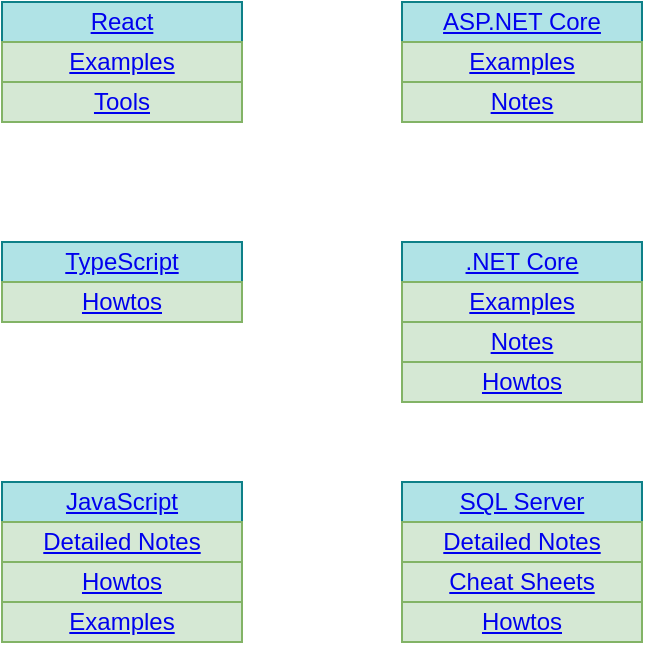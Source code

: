 <mxfile version="16.4.0" type="device"><diagram id="edKU8E-Lc6zlfknEsY0X" name="Page-1"><mxGraphModel dx="1129" dy="1002" grid="1" gridSize="10" guides="1" tooltips="1" connect="1" arrows="1" fold="1" page="1" pageScale="1" pageWidth="827" pageHeight="1169" math="0" shadow="0"><root><mxCell id="0"/><mxCell id="1" parent="0"/><mxCell id="c-tXFw5vsVp0cOw3Lq_j-2" value="&lt;a href=&quot;https://bitbucket.org/kennyrnwilson/sqlserverbasics/src/master/README.md&quot;&gt;SQL Server&lt;/a&gt;" style="rounded=0;whiteSpace=wrap;html=1;fillColor=#b0e3e6;strokeColor=#0e8088;" parent="1" vertex="1"><mxGeometry x="480" y="360" width="120" height="20" as="geometry"/></mxCell><mxCell id="_RklvETO6Uiwjx4AHlOw-1" value="&lt;a href=&quot;https://bitbucket.org/kennyrnwilson/sqlserverbasics/src/master/docs/notes/notes.md&quot;&gt;Detailed Notes&lt;/a&gt;" style="rounded=0;whiteSpace=wrap;html=1;fillColor=#d5e8d4;strokeColor=#82b366;" parent="1" vertex="1"><mxGeometry x="480" y="380" width="120" height="20" as="geometry"/></mxCell><mxCell id="_RklvETO6Uiwjx4AHlOw-2" value="&lt;a href=&quot;https://bitbucket.org/kennyrnwilson/sqlserverbasics/src/docs/cheatsheets/cheatsheets.md&quot;&gt;Cheat Sheets&lt;/a&gt;" style="rounded=0;whiteSpace=wrap;html=1;fillColor=#d5e8d4;strokeColor=#82b366;" parent="1" vertex="1"><mxGeometry x="480" y="400" width="120" height="20" as="geometry"/></mxCell><mxCell id="_RklvETO6Uiwjx4AHlOw-3" value="&lt;a href=&quot;https://bitbucket.org/kennyrnwilson/sqlserverbasics/src/master/howtos/howtos.md&quot;&gt;Howtos&lt;/a&gt;" style="rounded=0;whiteSpace=wrap;html=1;fillColor=#d5e8d4;strokeColor=#82b366;" parent="1" vertex="1"><mxGeometry x="480" y="420" width="120" height="20" as="geometry"/></mxCell><mxCell id="2kcksjMFBSD9dXWH_2yN-1" value="&lt;a href=&quot;https://github.com/kennyrnwilson/aspdotnetcore&quot;&gt;ASP.NET Core&lt;/a&gt;" style="rounded=0;whiteSpace=wrap;html=1;fillColor=#b0e3e6;strokeColor=#0e8088;" parent="1" vertex="1"><mxGeometry x="480" y="120" width="120" height="20" as="geometry"/></mxCell><mxCell id="2kcksjMFBSD9dXWH_2yN-2" value="&lt;a href=&quot;https://github.com/kennyrnwilson/aspdotnetcore/blob/main/docs/examples/README.MD&quot;&gt;Examples&lt;/a&gt;" style="rounded=0;whiteSpace=wrap;html=1;fillColor=#d5e8d4;strokeColor=#82b366;" parent="1" vertex="1"><mxGeometry x="480" y="140" width="120" height="20" as="geometry"/></mxCell><mxCell id="KaVSoNVSeVVo2Koik00w-1" value="&lt;a href=&quot;https://github.com/kennyrnwilson/react&quot;&gt;React&lt;/a&gt;" style="rounded=0;whiteSpace=wrap;html=1;fillColor=#b0e3e6;strokeColor=#0e8088;" parent="1" vertex="1"><mxGeometry x="280" y="120" width="120" height="20" as="geometry"/></mxCell><mxCell id="GIRA_doV_jz1NN5qOfpF-1" value="&lt;a href=&quot;https://github.com/kennyrnwilson/javascript&quot;&gt;JavaScript&lt;/a&gt;" style="rounded=0;whiteSpace=wrap;html=1;fillColor=#b0e3e6;strokeColor=#0e8088;" parent="1" vertex="1"><mxGeometry x="280" y="360" width="120" height="20" as="geometry"/></mxCell><mxCell id="GIRA_doV_jz1NN5qOfpF-2" value="&lt;a href=&quot;https://github.com/kennyrnwilson/javascript/blob/master/docs/notes/README.MD&quot;&gt;Detailed Notes&lt;/a&gt;" style="rounded=0;whiteSpace=wrap;html=1;fillColor=#d5e8d4;strokeColor=#82b366;" parent="1" vertex="1"><mxGeometry x="280" y="380" width="120" height="20" as="geometry"/></mxCell><mxCell id="GIRA_doV_jz1NN5qOfpF-3" value="&lt;a href=&quot;https://github.com/kennyrnwilson/javascript/blob/master/docs/howtos/README.MD&quot;&gt;Howtos&lt;/a&gt;" style="rounded=0;whiteSpace=wrap;html=1;fillColor=#d5e8d4;strokeColor=#82b366;" parent="1" vertex="1"><mxGeometry x="280" y="400" width="120" height="20" as="geometry"/></mxCell><mxCell id="GIRA_doV_jz1NN5qOfpF-4" value="&lt;a href=&quot;https://github.com/kennyrnwilson/javascript/blob/master/docs/examples/README.MD&quot;&gt;Examples&lt;/a&gt;" style="rounded=0;whiteSpace=wrap;html=1;fillColor=#d5e8d4;strokeColor=#82b366;" parent="1" vertex="1"><mxGeometry x="280" y="420" width="120" height="20" as="geometry"/></mxCell><mxCell id="TitUE5Vs58pHQDJilRv7-2" value="&lt;a href=&quot;https://github.com/kennyrnwilson/react/blob/main/docs/examples/README.MD&quot;&gt;Examples&lt;/a&gt;" style="rounded=0;whiteSpace=wrap;html=1;fillColor=#d5e8d4;strokeColor=#82b366;" parent="1" vertex="1"><mxGeometry x="280" y="140" width="120" height="20" as="geometry"/></mxCell><mxCell id="TitUE5Vs58pHQDJilRv7-3" value="&lt;a href=&quot;https://github.com/kennyrnwilson/react/blob/main/docs/tools/README.MD&quot;&gt;Tools&lt;/a&gt;" style="rounded=0;whiteSpace=wrap;html=1;fillColor=#d5e8d4;strokeColor=#82b366;" parent="1" vertex="1"><mxGeometry x="280" y="160" width="120" height="20" as="geometry"/></mxCell><mxCell id="HOrVKM9rGLzyEFlWvnij-2" value="&lt;a href=&quot;https://github.com/kennyrnwilson/aspdotnetcore/blob/main/docs/notes/README.MD&quot;&gt;Notes&lt;/a&gt;" style="rounded=0;whiteSpace=wrap;html=1;fillColor=#d5e8d4;strokeColor=#82b366;" vertex="1" parent="1"><mxGeometry x="480" y="160" width="120" height="20" as="geometry"/></mxCell><mxCell id="HOrVKM9rGLzyEFlWvnij-3" value="&lt;a href=&quot;https://github.com/kennyrnwilson/dotnetcore&quot;&gt;.NET Core&lt;/a&gt;" style="rounded=0;whiteSpace=wrap;html=1;fillColor=#b0e3e6;strokeColor=#0e8088;" vertex="1" parent="1"><mxGeometry x="480" y="240" width="120" height="20" as="geometry"/></mxCell><mxCell id="HOrVKM9rGLzyEFlWvnij-4" value="&lt;a href=&quot;https://github.com/kennyrnwilson/dotnetcore/blob/master/docs/examples/README.MD&quot;&gt;Examples&lt;/a&gt;" style="rounded=0;whiteSpace=wrap;html=1;fillColor=#d5e8d4;strokeColor=#82b366;" vertex="1" parent="1"><mxGeometry x="480" y="260" width="120" height="20" as="geometry"/></mxCell><mxCell id="HOrVKM9rGLzyEFlWvnij-5" value="&lt;a href=&quot;https://github.com/kennyrnwilson/dotnetcore/blob/master/docs/notes/README.MD&quot;&gt;Notes&lt;/a&gt;" style="rounded=0;whiteSpace=wrap;html=1;fillColor=#d5e8d4;strokeColor=#82b366;" vertex="1" parent="1"><mxGeometry x="480" y="280" width="120" height="20" as="geometry"/></mxCell><mxCell id="HOrVKM9rGLzyEFlWvnij-6" value="&lt;a href=&quot;https://github.com/kennyrnwilson/dotnetcore/blob/master/docs/howtos/README.MD&quot;&gt;Howtos&lt;/a&gt;" style="rounded=0;whiteSpace=wrap;html=1;fillColor=#d5e8d4;strokeColor=#82b366;" vertex="1" parent="1"><mxGeometry x="480" y="300" width="120" height="20" as="geometry"/></mxCell><mxCell id="HOrVKM9rGLzyEFlWvnij-7" value="&lt;a href=&quot;https://github.com/kennyrnwilson/typescript&quot;&gt;TypeScript&lt;/a&gt;" style="rounded=0;whiteSpace=wrap;html=1;fillColor=#b0e3e6;strokeColor=#0e8088;" vertex="1" parent="1"><mxGeometry x="280" y="240" width="120" height="20" as="geometry"/></mxCell><mxCell id="HOrVKM9rGLzyEFlWvnij-9" value="&lt;a href=&quot;https://github.com/kennyrnwilson/typescript/blob/master/docs/howtos/README.MD&quot;&gt;Howtos&lt;/a&gt;" style="rounded=0;whiteSpace=wrap;html=1;fillColor=#d5e8d4;strokeColor=#82b366;" vertex="1" parent="1"><mxGeometry x="280" y="260" width="120" height="20" as="geometry"/></mxCell></root></mxGraphModel></diagram></mxfile>